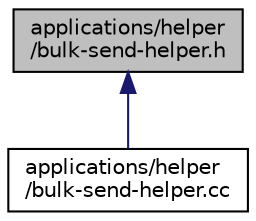 digraph "applications/helper/bulk-send-helper.h"
{
  edge [fontname="Helvetica",fontsize="10",labelfontname="Helvetica",labelfontsize="10"];
  node [fontname="Helvetica",fontsize="10",shape=record];
  Node1 [label="applications/helper\l/bulk-send-helper.h",height=0.2,width=0.4,color="black", fillcolor="grey75", style="filled", fontcolor="black"];
  Node1 -> Node2 [dir="back",color="midnightblue",fontsize="10",style="solid"];
  Node2 [label="applications/helper\l/bulk-send-helper.cc",height=0.2,width=0.4,color="black", fillcolor="white", style="filled",URL="$d5/d42/bulk-send-helper_8cc.html"];
}
